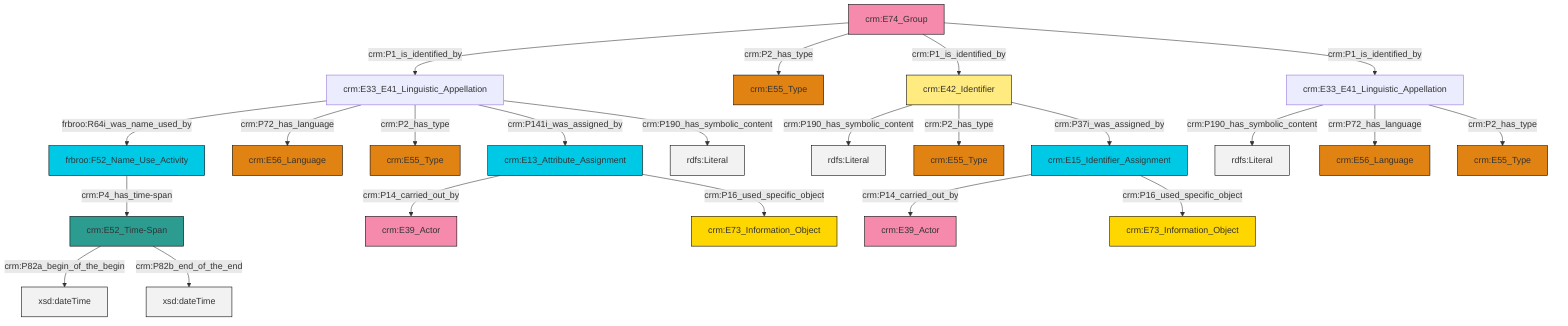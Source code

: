 graph TD
classDef Literal fill:#f2f2f2,stroke:#000000;
classDef CRM_Entity fill:#FFFFFF,stroke:#000000;
classDef Temporal_Entity fill:#00C9E6, stroke:#000000;
classDef Type fill:#E18312, stroke:#000000;
classDef Time-Span fill:#2C9C91, stroke:#000000;
classDef Appellation fill:#FFEB7F, stroke:#000000;
classDef Place fill:#008836, stroke:#000000;
classDef Persistent_Item fill:#B266B2, stroke:#000000;
classDef Conceptual_Object fill:#FFD700, stroke:#000000;
classDef Physical_Thing fill:#D2B48C, stroke:#000000;
classDef Actor fill:#f58aad, stroke:#000000;
classDef PC_Classes fill:#4ce600, stroke:#000000;
classDef Multi fill:#cccccc,stroke:#000000;

0["crm:E33_E41_Linguistic_Appellation"]:::Default -->|crm:P190_has_symbolic_content| 1[rdfs:Literal]:::Literal
2["crm:E52_Time-Span"]:::Time-Span -->|crm:P82a_begin_of_the_begin| 3[xsd:dateTime]:::Literal
6["frbroo:F52_Name_Use_Activity"]:::Temporal_Entity -->|crm:P4_has_time-span| 2["crm:E52_Time-Span"]:::Time-Span
7["crm:E33_E41_Linguistic_Appellation"]:::Default -->|frbroo:R64i_was_name_used_by| 6["frbroo:F52_Name_Use_Activity"]:::Temporal_Entity
8["crm:E15_Identifier_Assignment"]:::Temporal_Entity -->|crm:P14_carried_out_by| 9["crm:E39_Actor"]:::Actor
4["crm:E13_Attribute_Assignment"]:::Temporal_Entity -->|crm:P14_carried_out_by| 10["crm:E39_Actor"]:::Actor
11["crm:E42_Identifier"]:::Appellation -->|crm:P190_has_symbolic_content| 12[rdfs:Literal]:::Literal
13["crm:E74_Group"]:::Actor -->|crm:P1_is_identified_by| 7["crm:E33_E41_Linguistic_Appellation"]:::Default
13["crm:E74_Group"]:::Actor -->|crm:P2_has_type| 15["crm:E55_Type"]:::Type
11["crm:E42_Identifier"]:::Appellation -->|crm:P2_has_type| 16["crm:E55_Type"]:::Type
4["crm:E13_Attribute_Assignment"]:::Temporal_Entity -->|crm:P16_used_specific_object| 17["crm:E73_Information_Object"]:::Conceptual_Object
7["crm:E33_E41_Linguistic_Appellation"]:::Default -->|crm:P72_has_language| 18["crm:E56_Language"]:::Type
8["crm:E15_Identifier_Assignment"]:::Temporal_Entity -->|crm:P16_used_specific_object| 20["crm:E73_Information_Object"]:::Conceptual_Object
0["crm:E33_E41_Linguistic_Appellation"]:::Default -->|crm:P72_has_language| 28["crm:E56_Language"]:::Type
7["crm:E33_E41_Linguistic_Appellation"]:::Default -->|crm:P2_has_type| 30["crm:E55_Type"]:::Type
13["crm:E74_Group"]:::Actor -->|crm:P1_is_identified_by| 11["crm:E42_Identifier"]:::Appellation
13["crm:E74_Group"]:::Actor -->|crm:P1_is_identified_by| 0["crm:E33_E41_Linguistic_Appellation"]:::Default
7["crm:E33_E41_Linguistic_Appellation"]:::Default -->|crm:P141i_was_assigned_by| 4["crm:E13_Attribute_Assignment"]:::Temporal_Entity
0["crm:E33_E41_Linguistic_Appellation"]:::Default -->|crm:P2_has_type| 26["crm:E55_Type"]:::Type
7["crm:E33_E41_Linguistic_Appellation"]:::Default -->|crm:P190_has_symbolic_content| 36[rdfs:Literal]:::Literal
2["crm:E52_Time-Span"]:::Time-Span -->|crm:P82b_end_of_the_end| 39[xsd:dateTime]:::Literal
11["crm:E42_Identifier"]:::Appellation -->|crm:P37i_was_assigned_by| 8["crm:E15_Identifier_Assignment"]:::Temporal_Entity